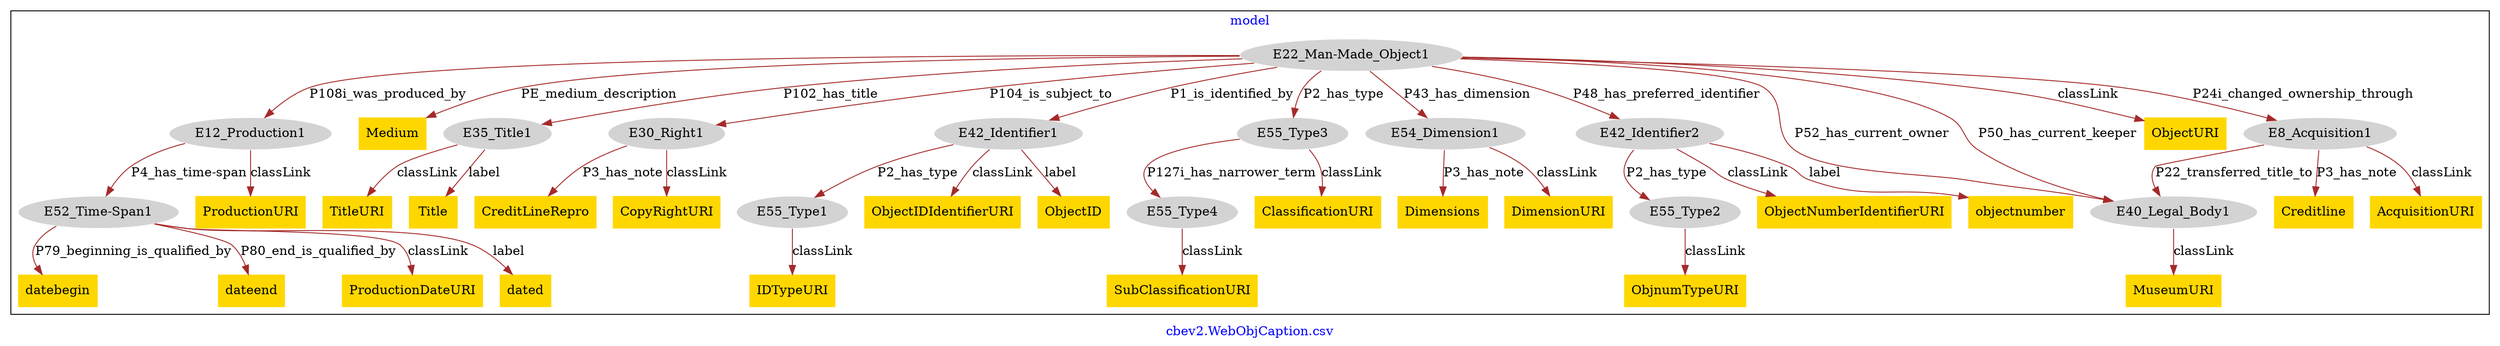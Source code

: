 digraph n0 {
fontcolor="blue"
remincross="true"
label="cbev2.WebObjCaption.csv"
subgraph cluster {
label="model"
n2[style="filled",color="white",fillcolor="lightgray",label="E12_Production1"];
n3[style="filled",color="white",fillcolor="lightgray",label="E52_Time-Span1"];
n4[shape="plaintext",style="filled",fillcolor="gold",label="ProductionURI"];
n5[style="filled",color="white",fillcolor="lightgray",label="E22_Man-Made_Object1"];
n6[shape="plaintext",style="filled",fillcolor="gold",label="Medium"];
n7[style="filled",color="white",fillcolor="lightgray",label="E35_Title1"];
n8[style="filled",color="white",fillcolor="lightgray",label="E30_Right1"];
n9[style="filled",color="white",fillcolor="lightgray",label="E42_Identifier1"];
n10[style="filled",color="white",fillcolor="lightgray",label="E55_Type3"];
n11[style="filled",color="white",fillcolor="lightgray",label="E54_Dimension1"];
n12[style="filled",color="white",fillcolor="lightgray",label="E42_Identifier2"];
n13[style="filled",color="white",fillcolor="lightgray",label="E40_Legal_Body1"];
n14[shape="plaintext",style="filled",fillcolor="gold",label="ObjectURI"];
n15[shape="plaintext",style="filled",fillcolor="gold",label="CreditLineRepro"];
n16[shape="plaintext",style="filled",fillcolor="gold",label="CopyRightURI"];
n17[shape="plaintext",style="filled",fillcolor="gold",label="TitleURI"];
n18[shape="plaintext",style="filled",fillcolor="gold",label="Title"];
n19[shape="plaintext",style="filled",fillcolor="gold",label="MuseumURI"];
n20[style="filled",color="white",fillcolor="lightgray",label="E55_Type1"];
n21[shape="plaintext",style="filled",fillcolor="gold",label="ObjectIDIdentifierURI"];
n22[shape="plaintext",style="filled",fillcolor="gold",label="ObjectID"];
n23[style="filled",color="white",fillcolor="lightgray",label="E55_Type2"];
n24[shape="plaintext",style="filled",fillcolor="gold",label="ObjectNumberIdentifierURI"];
n25[shape="plaintext",style="filled",fillcolor="gold",label="objectnumber"];
n26[shape="plaintext",style="filled",fillcolor="gold",label="datebegin"];
n27[shape="plaintext",style="filled",fillcolor="gold",label="dateend"];
n28[shape="plaintext",style="filled",fillcolor="gold",label="ProductionDateURI"];
n29[shape="plaintext",style="filled",fillcolor="gold",label="dated"];
n30[shape="plaintext",style="filled",fillcolor="gold",label="Dimensions"];
n31[shape="plaintext",style="filled",fillcolor="gold",label="DimensionURI"];
n32[shape="plaintext",style="filled",fillcolor="gold",label="IDTypeURI"];
n33[shape="plaintext",style="filled",fillcolor="gold",label="ObjnumTypeURI"];
n34[style="filled",color="white",fillcolor="lightgray",label="E55_Type4"];
n35[shape="plaintext",style="filled",fillcolor="gold",label="ClassificationURI"];
n36[shape="plaintext",style="filled",fillcolor="gold",label="SubClassificationURI"];
n37[style="filled",color="white",fillcolor="lightgray",label="E8_Acquisition1"];
n38[shape="plaintext",style="filled",fillcolor="gold",label="Creditline"];
n39[shape="plaintext",style="filled",fillcolor="gold",label="AcquisitionURI"];
}
n2 -> n3[color="brown",fontcolor="black",label="P4_has_time-span"]
n2 -> n4[color="brown",fontcolor="black",label="classLink"]
n5 -> n6[color="brown",fontcolor="black",label="PE_medium_description"]
n5 -> n7[color="brown",fontcolor="black",label="P102_has_title"]
n5 -> n8[color="brown",fontcolor="black",label="P104_is_subject_to"]
n5 -> n2[color="brown",fontcolor="black",label="P108i_was_produced_by"]
n5 -> n9[color="brown",fontcolor="black",label="P1_is_identified_by"]
n5 -> n10[color="brown",fontcolor="black",label="P2_has_type"]
n5 -> n11[color="brown",fontcolor="black",label="P43_has_dimension"]
n5 -> n12[color="brown",fontcolor="black",label="P48_has_preferred_identifier"]
n5 -> n13[color="brown",fontcolor="black",label="P52_has_current_owner"]
n5 -> n14[color="brown",fontcolor="black",label="classLink"]
n8 -> n15[color="brown",fontcolor="black",label="P3_has_note"]
n8 -> n16[color="brown",fontcolor="black",label="classLink"]
n7 -> n17[color="brown",fontcolor="black",label="classLink"]
n7 -> n18[color="brown",fontcolor="black",label="label"]
n13 -> n19[color="brown",fontcolor="black",label="classLink"]
n9 -> n20[color="brown",fontcolor="black",label="P2_has_type"]
n9 -> n21[color="brown",fontcolor="black",label="classLink"]
n9 -> n22[color="brown",fontcolor="black",label="label"]
n12 -> n23[color="brown",fontcolor="black",label="P2_has_type"]
n12 -> n24[color="brown",fontcolor="black",label="classLink"]
n12 -> n25[color="brown",fontcolor="black",label="label"]
n3 -> n26[color="brown",fontcolor="black",label="P79_beginning_is_qualified_by"]
n3 -> n27[color="brown",fontcolor="black",label="P80_end_is_qualified_by"]
n3 -> n28[color="brown",fontcolor="black",label="classLink"]
n3 -> n29[color="brown",fontcolor="black",label="label"]
n11 -> n30[color="brown",fontcolor="black",label="P3_has_note"]
n11 -> n31[color="brown",fontcolor="black",label="classLink"]
n20 -> n32[color="brown",fontcolor="black",label="classLink"]
n23 -> n33[color="brown",fontcolor="black",label="classLink"]
n10 -> n34[color="brown",fontcolor="black",label="P127i_has_narrower_term"]
n10 -> n35[color="brown",fontcolor="black",label="classLink"]
n34 -> n36[color="brown",fontcolor="black",label="classLink"]
n37 -> n13[color="brown",fontcolor="black",label="P22_transferred_title_to"]
n37 -> n38[color="brown",fontcolor="black",label="P3_has_note"]
n37 -> n39[color="brown",fontcolor="black",label="classLink"]
n5 -> n37[color="brown",fontcolor="black",label="P24i_changed_ownership_through"]
n5 -> n13[color="brown",fontcolor="black",label="P50_has_current_keeper"]
}
